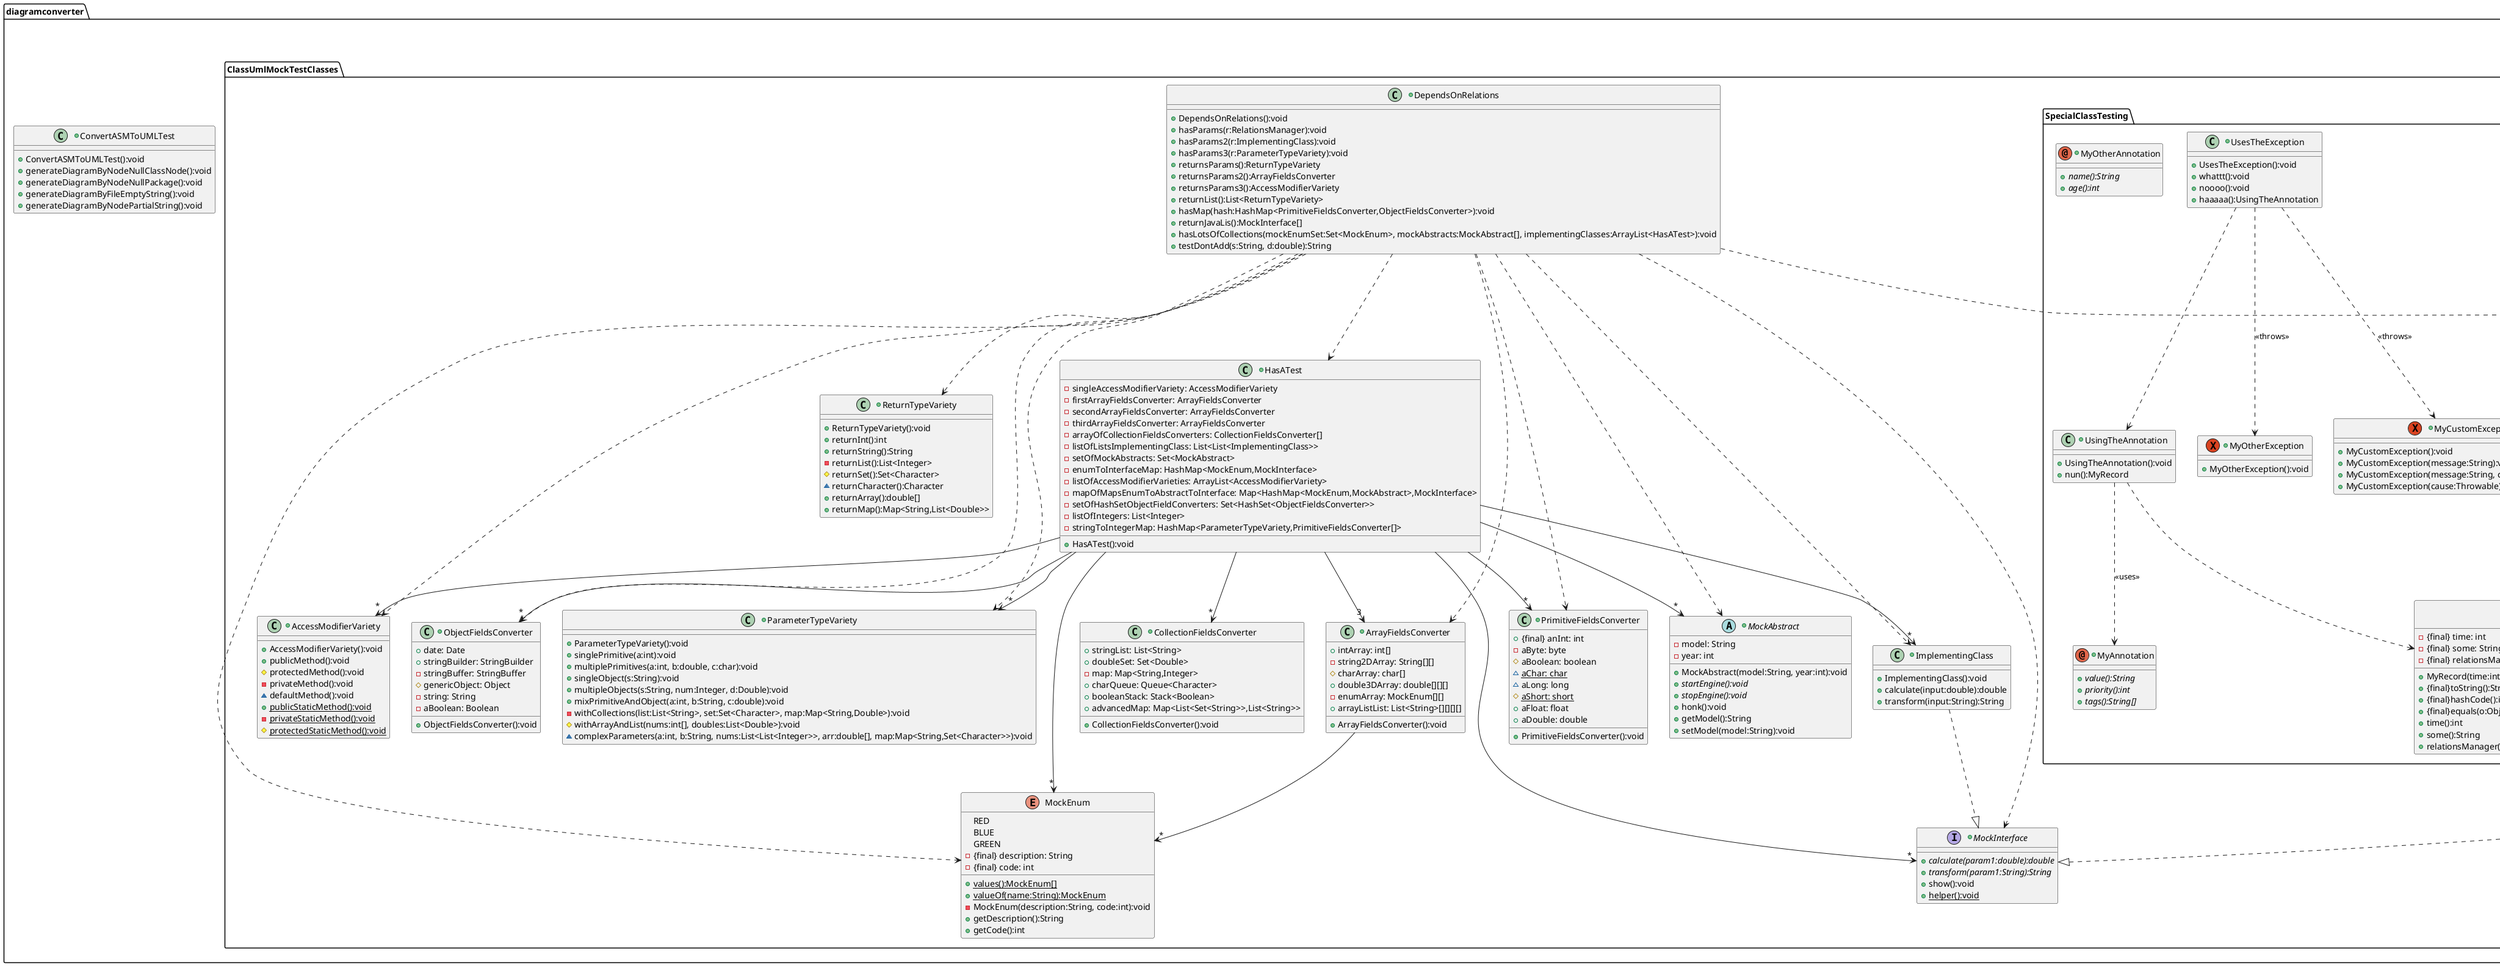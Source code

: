 @startuml
package diagramconverter.ClassUmlMockTestClasses {
	+class PrimitiveFieldsConverter{
	+{final} anInt: int
	- aByte: byte
	# aBoolean: boolean
	~{static} aChar: char
	~ aLong: long
	#{static} aShort: short
	+ aFloat: float
	+ aDouble: double
	+PrimitiveFieldsConverter():void
	}

+abstract class MockAbstract{
	- model: String
	- year: int
	+MockAbstract(model:String, year:int):void
	+{abstract}startEngine():void
	+{abstract}stopEngine():void
	+honk():void
	+getModel():String
	+setModel(model:String):void
	}

+class AccessModifierVariety{
	+AccessModifierVariety():void
	+publicMethod():void
	#protectedMethod():void
	-privateMethod():void
	~defaultMethod():void
	+{static}publicStaticMethod():void
	-{static}privateStaticMethod():void
	#{static}protectedStaticMethod():void
	}

+class ObjectFieldsConverter{
	+ date: Date
	+ stringBuilder: StringBuilder
	- stringBuffer: StringBuffer
	# genericObject: Object
	- string: String
	- aBoolean: Boolean
	+ObjectFieldsConverter():void
	}

+class ArrayFieldsConverter{
	+ intArray: int[]
	- string2DArray: String[][]
	# charArray: char[]
	+ double3DArray: double[][][]
	- enumArray: MockEnum[][]
	+ arrayListList: List<String>[][][][]
	+ArrayFieldsConverter():void
	}

+class DependsOnRelations{
	+DependsOnRelations():void
	+hasParams(r:RelationsManager):void
	+hasParams2(r:ImplementingClass):void
	+hasParams3(r:ParameterTypeVariety):void
	+returnsParams():ReturnTypeVariety
	+returnsParams2():ArrayFieldsConverter
	+returnsParams3():AccessModifierVariety
	+returnList():List<ReturnTypeVariety>
	+hasMap(hash:HashMap<PrimitiveFieldsConverter,ObjectFieldsConverter>):void
	+returnJavaLis():MockInterface[]
	+hasLotsOfCollections(mockEnumSet:Set<MockEnum>, mockAbstracts:MockAbstract[], implementingClasses:ArrayList<HasATest>):void
	+testDontAdd(s:String, d:double):String
	}

+interface MockInterface{
	+{abstract}calculate(param1:double):double
	+{abstract}transform(param1:String):String
	+show():void
	+{static}helper():void
	}

+class ReturnTypeVariety{
	+ReturnTypeVariety():void
	+returnInt():int
	+returnString():String
	-returnList():List<Integer>
	#returnSet():Set<Character>
	~returnCharacter():Character
	+returnArray():double[]
	+returnMap():Map<String,List<Double>>
	}

+class HasATest{
	- singleAccessModifierVariety: AccessModifierVariety
	- firstArrayFieldsConverter: ArrayFieldsConverter
	- secondArrayFieldsConverter: ArrayFieldsConverter
	- thirdArrayFieldsConverter: ArrayFieldsConverter
	- arrayOfCollectionFieldsConverters: CollectionFieldsConverter[]
	- listOfListsImplementingClass: List<List<ImplementingClass>>
	- setOfMockAbstracts: Set<MockAbstract>
	- enumToInterfaceMap: HashMap<MockEnum,MockInterface>
	- listOfAccessModifierVarieties: ArrayList<AccessModifierVariety>
	- mapOfMapsEnumToAbstractToInterface: Map<HashMap<MockEnum,MockAbstract>,MockInterface>
	- setOfHashSetObjectFieldConverters: Set<HashSet<ObjectFieldsConverter>>
	- listOfIntegers: List<Integer>
	- stringToIntegerMap: HashMap<ParameterTypeVariety,PrimitiveFieldsConverter[]>
	+HasATest():void
	}

+class CollectionFieldsConverter{
	+ stringList: List<String>
	+ doubleSet: Set<Double>
	- map: Map<String,Integer>
	+ charQueue: Queue<Character>
	+ booleanStack: Stack<Boolean>
	+ advancedMap: Map<List<Set<String>>,List<String>>
	+CollectionFieldsConverter():void
	}

+class ParameterTypeVariety{
	+ParameterTypeVariety():void
	+singlePrimitive(a:int):void
	+multiplePrimitives(a:int, b:double, c:char):void
	+singleObject(s:String):void
	+multipleObjects(s:String, num:Integer, d:Double):void
	+mixPrimitiveAndObject(a:int, b:String, c:double):void
	-withCollections(list:List<String>, set:Set<Character>, map:Map<String,Double>):void
	#withArrayAndList(nums:int[], doubles:List<Double>):void
	~complexParameters(a:int, b:String, nums:List<List<Integer>>, arr:double[], map:Map<String,Set<Character>>):void
	}

+class ImplementingClass{
	+ImplementingClass():void
	+calculate(input:double):double
	+transform(input:String):String
	}

ENUM MockEnum{
	RED
	BLUE
	GREEN
	-{final} description: String
	-{final} code: int
	+{static}values():MockEnum[]
	+{static}valueOf(name:String):MockEnum
	-MockEnum(description:String, code:int):void
	+getDescription():String
	+getCode():int
	}

}
package diagramconverter {
	+class ClassUmlTest{
	- testLocation: String
	- correctLocation: String
	+ClassUmlTest():void
	+testHasATestFiles():void
	+testAccessModifierVariety():void
	+testArrayFieldsConverter():void
	+testImplementingClass():void
	+testMockAbstract():void
	+testMockInterface():void
	+testObjectFieldsConverter():void
	+testParameterTypeVariety():void
	+testPrimitiveFieldsConverter():void
	+testReturnTypeVariety():void
	+testDependsOnRelations():void
	+testMyAnnotation():void
	+testMyCustomException():void
	+testMyOtherAnnotation():void
	+testMyOtherException():void
	+testMyRecord():void
	+testUsesRecord():void
	+testUsesTheException():void
	+testUsingTheAnnotation():void
	}

+class ConvertASMToUMLTest{
	+ConvertASMToUMLTest():void
	+generateDiagramByNodeNullClassNode():void
	+generateDiagramByNodeNullPackage():void
	+generateDiagramByFileEmptyString():void
	+generateDiagramByNodePartialString():void
	}

}
package diagramconverter.ClassUmlMockTestClasses.SpecialClassTesting {
	+class UsingTheAnnotation{
	+UsingTheAnnotation():void
	+nun():MyRecord
	}

+annotation MyAnnotation{
	+{abstract}value():String
	+{abstract}priority():int
	+{abstract}tags():String[]
	}

+class UsesRecord{
	-{final} record: MyRecord
	+UsesRecord():void
	+removeYellowLines():void
	}

+exception MyOtherException{
	+MyOtherException():void
	}

+class MyRecord <<record>>{
	-{final} time: int
	-{final} some: String
	-{final} relationsManager: RelationsManager
	+MyRecord(time:int, some:String, relationsManager:RelationsManager):void
	+{final}toString():String
	+{final}hashCode():int
	+{final}equals(o:Object):boolean
	+time():int
	+some():String
	+relationsManager():RelationsManager
	}

+class UsesTheException{
	+UsesTheException():void
	+whattt():void
	+noooo():void
	+haaaaa():UsingTheAnnotation
	}

+annotation MyOtherAnnotation{
	+{abstract}name():String
	+{abstract}age():int
	}

+exception MyCustomException{
	+MyCustomException():void
	+MyCustomException(message:String):void
	+MyCustomException(message:String, cause:Throwable):void
	+MyCustomException(cause:Throwable):void
	}

}
package diagramconverter.ClassUmlMockTestClasses.ExtendsAndImplements {
	+interface Sound{
	}

+class Iguana{
	+Iguana():void
	+calculate(input:double):double
	+transform(input:String):String
	}

+class Student{
	+Student():void
	}

+class Boss{
	+Boss():void
	}

+abstract class Pet{
	+Pet():void
	}

+class Dog{
	+Dog():void
	+calculate(input:double):double
	+transform(input:String):String
	+saveMessage(message:String):void
	+writeToFile(info:String, fileType:String, outputPath:String):void
	}

+abstract class Person{
	+Person():void
	+calculate(input:double):double
	+transform(input:String):String
	+append(csq:CharSequence):Appendable
	+append(csq:CharSequence, start:int, end:int):Appendable
	+append(c:char):Appendable
	}

+class Cat{
	+Cat():void
	+calculate(input:double):double
	+transform(input:String):String
	}

}
HasATest-->"*"MockInterface
UsesRecord-->MyRecord
DependsOnRelations..>MockEnum
UsesTheException..>MyCustomException : << throws >>
Cat--|>Pet
DependsOnRelations..>ArrayFieldsConverter
Person..>IOException : << throws >>
HasATest-->"*"CollectionFieldsConverter
DependsOnRelations..>AccessModifierVariety
Person..|>Sound
Sound..|>MockInterface
ClassUmlTest..>IOException : << throws >>
DependsOnRelations..>ImplementingClass
DependsOnRelations..>ObjectFieldsConverter
DependsOnRelations..>PrimitiveFieldsConverter
Iguana--|>Pet
HasATest-->"3"ArrayFieldsConverter
Iguana..|>Sound
HasATest-->"*"ParameterTypeVariety
ImplementingClass..|>MockInterface
UsingTheAnnotation..>MyRecord
DependsOnRelations..>ReturnTypeVariety
UsesTheException..>UsingTheAnnotation
DependsOnRelations..>HasATest
DependsOnRelations..>MockInterface
UsesTheException..>MyOtherException : << throws >>
DependsOnRelations..>RelationsManager
DependsOnRelations..>MockAbstract
HasATest-->"*"ObjectFieldsConverter
MyRecord..>RelationsManager
HasATest-->"*"MockEnum
Dog..|>Sound
Dog..|>Saver
Boss--|>Person
HasATest-->"*"AccessModifierVariety
Cat..|>Sound
HasATest-->"*"PrimitiveFieldsConverter
DependsOnRelations..>ParameterTypeVariety
ArrayFieldsConverter-->"*"MockEnum
MyRecord-->RelationsManager
Student--|>Person
HasATest-->"*"ImplementingClass
HasATest-->"*"MockAbstract
Dog--|>Pet
UsingTheAnnotation..>MyAnnotation : << uses >>
@enduml